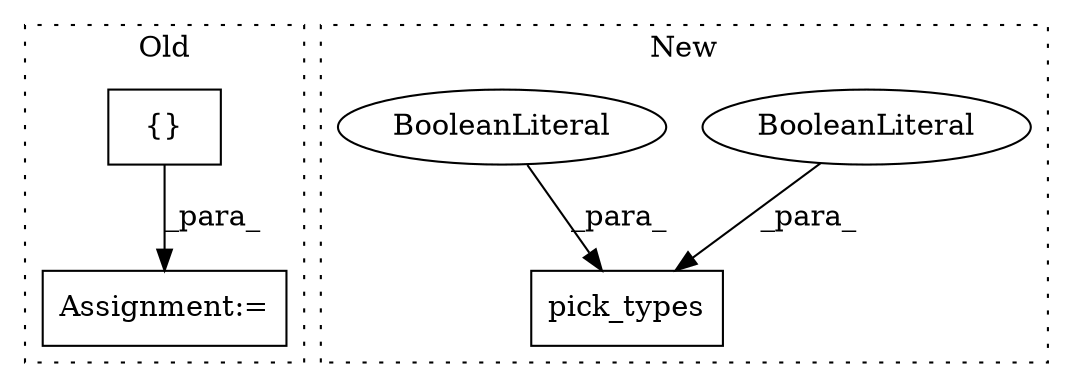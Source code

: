 digraph G {
subgraph cluster0 {
1 [label="{}" a="4" s="6887,6927" l="1,1" shape="box"];
5 [label="Assignment:=" a="7" s="6802,6928" l="57,2" shape="box"];
label = "Old";
style="dotted";
}
subgraph cluster1 {
2 [label="pick_types" a="32" s="2698,2737" l="11,1" shape="box"];
3 [label="BooleanLiteral" a="9" s="2733" l="4" shape="ellipse"];
4 [label="BooleanLiteral" a="9" s="2727" l="5" shape="ellipse"];
label = "New";
style="dotted";
}
1 -> 5 [label="_para_"];
3 -> 2 [label="_para_"];
4 -> 2 [label="_para_"];
}